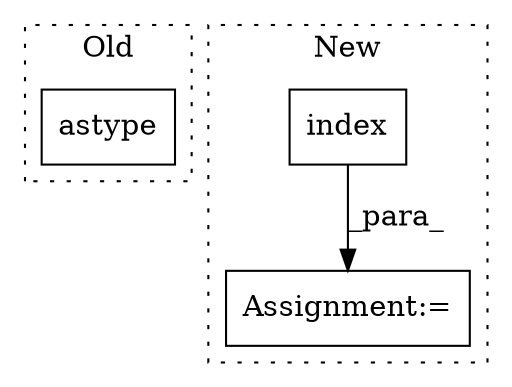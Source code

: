digraph G {
subgraph cluster0 {
1 [label="astype" a="32" s="1516,1528" l="7,1" shape="box"];
label = "Old";
style="dotted";
}
subgraph cluster1 {
2 [label="index" a="32" s="1781,1791" l="6,1" shape="box"];
3 [label="Assignment:=" a="7" s="1780" l="1" shape="box"];
label = "New";
style="dotted";
}
2 -> 3 [label="_para_"];
}